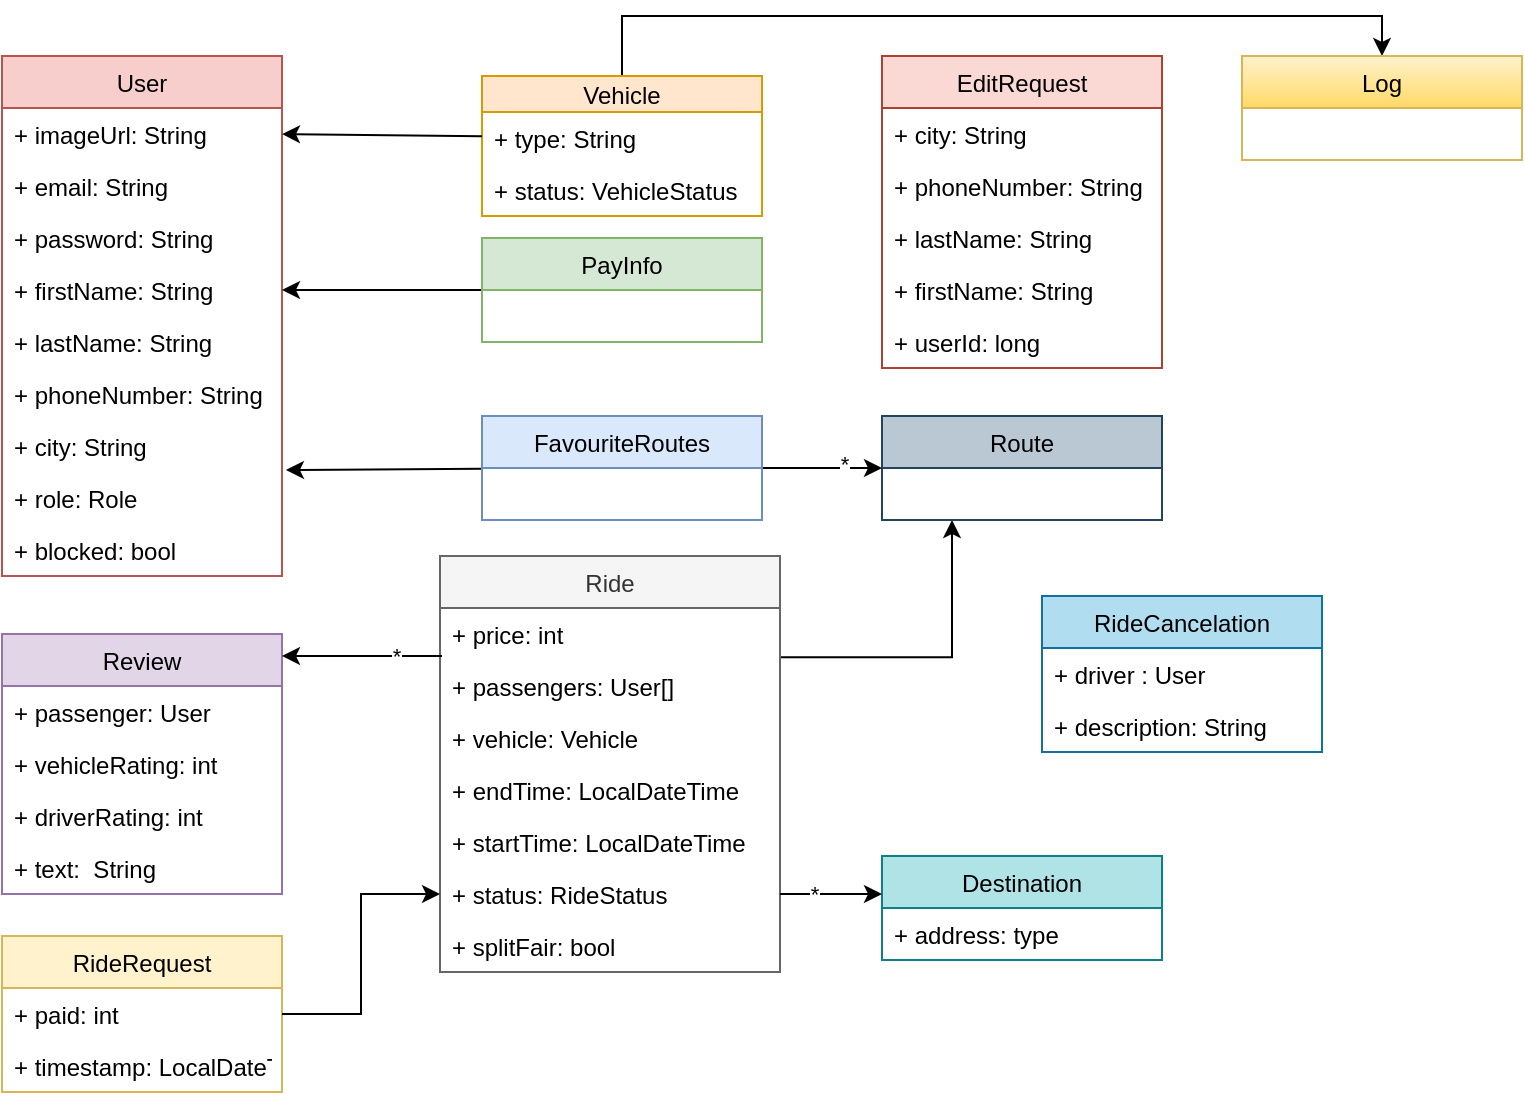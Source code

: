 <mxfile version="20.5.0" type="device"><diagram id="C5RBs43oDa-KdzZeNtuy" name="Class Diagram"><mxGraphModel dx="1038" dy="539" grid="1" gridSize="10" guides="1" tooltips="1" connect="1" arrows="1" fold="1" page="1" pageScale="1" pageWidth="827" pageHeight="1169" math="0" shadow="0"><root><mxCell id="WIyWlLk6GJQsqaUBKTNV-0"/><mxCell id="WIyWlLk6GJQsqaUBKTNV-1" parent="WIyWlLk6GJQsqaUBKTNV-0"/><mxCell id="1hXaBC5g1eEKrx8nEejY-0" value="User" style="swimlane;fontStyle=0;childLayout=stackLayout;horizontal=1;startSize=26;fillColor=#f8cecc;horizontalStack=0;resizeParent=1;resizeParentMax=0;resizeLast=0;collapsible=1;marginBottom=0;strokeColor=#b85450;" parent="WIyWlLk6GJQsqaUBKTNV-1" vertex="1"><mxGeometry x="20" y="30" width="140" height="260" as="geometry"/></mxCell><mxCell id="1hXaBC5g1eEKrx8nEejY-54" value="+ imageUrl: String" style="text;strokeColor=none;fillColor=none;align=left;verticalAlign=top;spacingLeft=4;spacingRight=4;overflow=hidden;rotatable=0;points=[[0,0.5],[1,0.5]];portConstraint=eastwest;" parent="1hXaBC5g1eEKrx8nEejY-0" vertex="1"><mxGeometry y="26" width="140" height="26" as="geometry"/></mxCell><mxCell id="1hXaBC5g1eEKrx8nEejY-1" value="+ email: String" style="text;strokeColor=none;fillColor=none;align=left;verticalAlign=top;spacingLeft=4;spacingRight=4;overflow=hidden;rotatable=0;points=[[0,0.5],[1,0.5]];portConstraint=eastwest;" parent="1hXaBC5g1eEKrx8nEejY-0" vertex="1"><mxGeometry y="52" width="140" height="26" as="geometry"/></mxCell><mxCell id="1hXaBC5g1eEKrx8nEejY-2" value="+ password: String" style="text;strokeColor=none;fillColor=none;align=left;verticalAlign=top;spacingLeft=4;spacingRight=4;overflow=hidden;rotatable=0;points=[[0,0.5],[1,0.5]];portConstraint=eastwest;" parent="1hXaBC5g1eEKrx8nEejY-0" vertex="1"><mxGeometry y="78" width="140" height="26" as="geometry"/></mxCell><mxCell id="1hXaBC5g1eEKrx8nEejY-3" value="+ firstName: String" style="text;strokeColor=none;fillColor=none;align=left;verticalAlign=top;spacingLeft=4;spacingRight=4;overflow=hidden;rotatable=0;points=[[0,0.5],[1,0.5]];portConstraint=eastwest;" parent="1hXaBC5g1eEKrx8nEejY-0" vertex="1"><mxGeometry y="104" width="140" height="26" as="geometry"/></mxCell><mxCell id="1hXaBC5g1eEKrx8nEejY-4" value="+ lastName: String" style="text;strokeColor=none;fillColor=none;align=left;verticalAlign=top;spacingLeft=4;spacingRight=4;overflow=hidden;rotatable=0;points=[[0,0.5],[1,0.5]];portConstraint=eastwest;" parent="1hXaBC5g1eEKrx8nEejY-0" vertex="1"><mxGeometry y="130" width="140" height="26" as="geometry"/></mxCell><mxCell id="1hXaBC5g1eEKrx8nEejY-6" value="+ phoneNumber: String" style="text;strokeColor=none;fillColor=none;align=left;verticalAlign=top;spacingLeft=4;spacingRight=4;overflow=hidden;rotatable=0;points=[[0,0.5],[1,0.5]];portConstraint=eastwest;" parent="1hXaBC5g1eEKrx8nEejY-0" vertex="1"><mxGeometry y="156" width="140" height="26" as="geometry"/></mxCell><mxCell id="1hXaBC5g1eEKrx8nEejY-5" value="+ city: String" style="text;strokeColor=none;fillColor=none;align=left;verticalAlign=top;spacingLeft=4;spacingRight=4;overflow=hidden;rotatable=0;points=[[0,0.5],[1,0.5]];portConstraint=eastwest;" parent="1hXaBC5g1eEKrx8nEejY-0" vertex="1"><mxGeometry y="182" width="140" height="26" as="geometry"/></mxCell><mxCell id="1hXaBC5g1eEKrx8nEejY-7" value="+ role: Role" style="text;strokeColor=none;fillColor=none;align=left;verticalAlign=top;spacingLeft=4;spacingRight=4;overflow=hidden;rotatable=0;points=[[0,0.5],[1,0.5]];portConstraint=eastwest;" parent="1hXaBC5g1eEKrx8nEejY-0" vertex="1"><mxGeometry y="208" width="140" height="26" as="geometry"/></mxCell><mxCell id="1hXaBC5g1eEKrx8nEejY-85" value="+ blocked: bool" style="text;strokeColor=none;fillColor=none;align=left;verticalAlign=top;spacingLeft=4;spacingRight=4;overflow=hidden;rotatable=0;points=[[0,0.5],[1,0.5]];portConstraint=eastwest;" parent="1hXaBC5g1eEKrx8nEejY-0" vertex="1"><mxGeometry y="234" width="140" height="26" as="geometry"/></mxCell><mxCell id="1hXaBC5g1eEKrx8nEejY-90" style="edgeStyle=orthogonalEdgeStyle;rounded=0;orthogonalLoop=1;jettySize=auto;html=1;entryX=0.5;entryY=0;entryDx=0;entryDy=0;startArrow=none;startFill=0;exitX=0.5;exitY=0;exitDx=0;exitDy=0;" parent="WIyWlLk6GJQsqaUBKTNV-1" source="1hXaBC5g1eEKrx8nEejY-8" target="1hXaBC5g1eEKrx8nEejY-86" edge="1"><mxGeometry relative="1" as="geometry"/></mxCell><mxCell id="1hXaBC5g1eEKrx8nEejY-8" value="Vehicle" style="swimlane;fontStyle=0;childLayout=stackLayout;horizontal=1;startSize=18;fillColor=#ffe6cc;horizontalStack=0;resizeParent=1;resizeParentMax=0;resizeLast=0;collapsible=1;marginBottom=0;strokeColor=#d79b00;" parent="WIyWlLk6GJQsqaUBKTNV-1" vertex="1"><mxGeometry x="260" y="40" width="140" height="70" as="geometry"/></mxCell><mxCell id="1hXaBC5g1eEKrx8nEejY-11" value="+ type: String" style="text;strokeColor=none;fillColor=none;align=left;verticalAlign=top;spacingLeft=4;spacingRight=4;overflow=hidden;rotatable=0;points=[[0,0.5],[1,0.5]];portConstraint=eastwest;" parent="1hXaBC5g1eEKrx8nEejY-8" vertex="1"><mxGeometry y="18" width="140" height="26" as="geometry"/></mxCell><mxCell id="1hXaBC5g1eEKrx8nEejY-40" value="+ status: VehicleStatus" style="text;strokeColor=none;fillColor=none;align=left;verticalAlign=top;spacingLeft=4;spacingRight=4;overflow=hidden;rotatable=0;points=[[0,0.5],[1,0.5]];portConstraint=eastwest;" parent="1hXaBC5g1eEKrx8nEejY-8" vertex="1"><mxGeometry y="44" width="140" height="26" as="geometry"/></mxCell><mxCell id="1hXaBC5g1eEKrx8nEejY-12" style="rounded=0;orthogonalLoop=1;jettySize=auto;html=1;entryX=1;entryY=0.5;entryDx=0;entryDy=0;" parent="WIyWlLk6GJQsqaUBKTNV-1" source="1hXaBC5g1eEKrx8nEejY-11" target="1hXaBC5g1eEKrx8nEejY-54" edge="1"><mxGeometry relative="1" as="geometry"/></mxCell><mxCell id="1hXaBC5g1eEKrx8nEejY-17" style="edgeStyle=orthogonalEdgeStyle;rounded=0;orthogonalLoop=1;jettySize=auto;html=1;entryX=1;entryY=0.5;entryDx=0;entryDy=0;" parent="WIyWlLk6GJQsqaUBKTNV-1" source="1hXaBC5g1eEKrx8nEejY-13" target="1hXaBC5g1eEKrx8nEejY-3" edge="1"><mxGeometry relative="1" as="geometry"><mxPoint x="190" y="147" as="targetPoint"/><Array as="points"/></mxGeometry></mxCell><mxCell id="1hXaBC5g1eEKrx8nEejY-13" value="PayInfo" style="swimlane;fontStyle=0;childLayout=stackLayout;horizontal=1;startSize=26;fillColor=#d5e8d4;horizontalStack=0;resizeParent=1;resizeParentMax=0;resizeLast=0;collapsible=1;marginBottom=0;strokeColor=#82b366;" parent="WIyWlLk6GJQsqaUBKTNV-1" vertex="1"><mxGeometry x="260" y="121" width="140" height="52" as="geometry"/></mxCell><mxCell id="1hXaBC5g1eEKrx8nEejY-72" style="edgeStyle=orthogonalEdgeStyle;rounded=0;orthogonalLoop=1;jettySize=auto;html=1;entryX=0.25;entryY=1;entryDx=0;entryDy=0;startArrow=none;startFill=0;exitX=1.001;exitY=0.946;exitDx=0;exitDy=0;exitPerimeter=0;" parent="WIyWlLk6GJQsqaUBKTNV-1" source="1hXaBC5g1eEKrx8nEejY-19" target="1hXaBC5g1eEKrx8nEejY-70" edge="1"><mxGeometry relative="1" as="geometry"/></mxCell><mxCell id="1hXaBC5g1eEKrx8nEejY-18" value="Ride" style="swimlane;fontStyle=0;childLayout=stackLayout;horizontal=1;startSize=26;fillColor=#f5f5f5;horizontalStack=0;resizeParent=1;resizeParentMax=0;resizeLast=0;collapsible=1;marginBottom=0;fontColor=#333333;strokeColor=#666666;" parent="WIyWlLk6GJQsqaUBKTNV-1" vertex="1"><mxGeometry x="239" y="280" width="170" height="208" as="geometry"/></mxCell><mxCell id="1hXaBC5g1eEKrx8nEejY-19" value="+ price: int" style="text;strokeColor=none;fillColor=none;align=left;verticalAlign=top;spacingLeft=4;spacingRight=4;overflow=hidden;rotatable=0;points=[[0,0.5],[1,0.5]];portConstraint=eastwest;" parent="1hXaBC5g1eEKrx8nEejY-18" vertex="1"><mxGeometry y="26" width="170" height="26" as="geometry"/></mxCell><mxCell id="1hXaBC5g1eEKrx8nEejY-23" value="+ passengers: User[]" style="text;strokeColor=none;fillColor=none;align=left;verticalAlign=top;spacingLeft=4;spacingRight=4;overflow=hidden;rotatable=0;points=[[0,0.5],[1,0.5]];portConstraint=eastwest;" parent="1hXaBC5g1eEKrx8nEejY-18" vertex="1"><mxGeometry y="52" width="170" height="26" as="geometry"/></mxCell><mxCell id="1hXaBC5g1eEKrx8nEejY-24" value="+ vehicle: Vehicle" style="text;strokeColor=none;fillColor=none;align=left;verticalAlign=top;spacingLeft=4;spacingRight=4;overflow=hidden;rotatable=0;points=[[0,0.5],[1,0.5]];portConstraint=eastwest;" parent="1hXaBC5g1eEKrx8nEejY-18" vertex="1"><mxGeometry y="78" width="170" height="26" as="geometry"/></mxCell><mxCell id="1hXaBC5g1eEKrx8nEejY-30" value="+ endTime: LocalDateTime" style="text;strokeColor=none;fillColor=none;align=left;verticalAlign=top;spacingLeft=4;spacingRight=4;overflow=hidden;rotatable=0;points=[[0,0.5],[1,0.5]];portConstraint=eastwest;" parent="1hXaBC5g1eEKrx8nEejY-18" vertex="1"><mxGeometry y="104" width="170" height="26" as="geometry"/></mxCell><mxCell id="1hXaBC5g1eEKrx8nEejY-27" value="+ startTime: LocalDateTime" style="text;strokeColor=none;fillColor=none;align=left;verticalAlign=top;spacingLeft=4;spacingRight=4;overflow=hidden;rotatable=0;points=[[0,0.5],[1,0.5]];portConstraint=eastwest;" parent="1hXaBC5g1eEKrx8nEejY-18" vertex="1"><mxGeometry y="130" width="170" height="26" as="geometry"/></mxCell><mxCell id="1hXaBC5g1eEKrx8nEejY-39" value="+ status: RideStatus" style="text;strokeColor=none;fillColor=none;align=left;verticalAlign=top;spacingLeft=4;spacingRight=4;overflow=hidden;rotatable=0;points=[[0,0.5],[1,0.5]];portConstraint=eastwest;" parent="1hXaBC5g1eEKrx8nEejY-18" vertex="1"><mxGeometry y="156" width="170" height="26" as="geometry"/></mxCell><mxCell id="1hXaBC5g1eEKrx8nEejY-43" value="+ splitFair: bool" style="text;strokeColor=none;fillColor=none;align=left;verticalAlign=top;spacingLeft=4;spacingRight=4;overflow=hidden;rotatable=0;points=[[0,0.5],[1,0.5]];portConstraint=eastwest;" parent="1hXaBC5g1eEKrx8nEejY-18" vertex="1"><mxGeometry y="182" width="170" height="26" as="geometry"/></mxCell><mxCell id="1hXaBC5g1eEKrx8nEejY-34" value="Destination" style="swimlane;fontStyle=0;childLayout=stackLayout;horizontal=1;startSize=26;fillColor=#b0e3e6;horizontalStack=0;resizeParent=1;resizeParentMax=0;resizeLast=0;collapsible=1;marginBottom=0;strokeColor=#0e8088;" parent="WIyWlLk6GJQsqaUBKTNV-1" vertex="1"><mxGeometry x="460" y="430" width="140" height="52" as="geometry"/></mxCell><mxCell id="1hXaBC5g1eEKrx8nEejY-37" value="+ address: type" style="text;strokeColor=none;fillColor=none;align=left;verticalAlign=top;spacingLeft=4;spacingRight=4;overflow=hidden;rotatable=0;points=[[0,0.5],[1,0.5]];portConstraint=eastwest;" parent="1hXaBC5g1eEKrx8nEejY-34" vertex="1"><mxGeometry y="26" width="140" height="26" as="geometry"/></mxCell><mxCell id="1hXaBC5g1eEKrx8nEejY-41" style="rounded=0;orthogonalLoop=1;jettySize=auto;html=1;startArrow=none;startFill=0;exitX=1;exitY=0.5;exitDx=0;exitDy=0;" parent="WIyWlLk6GJQsqaUBKTNV-1" source="1hXaBC5g1eEKrx8nEejY-39" edge="1"><mxGeometry relative="1" as="geometry"><mxPoint x="410" y="470" as="sourcePoint"/><mxPoint x="460" y="449" as="targetPoint"/></mxGeometry></mxCell><mxCell id="1hXaBC5g1eEKrx8nEejY-42" value="*" style="edgeLabel;html=1;align=center;verticalAlign=middle;resizable=0;points=[];" parent="1hXaBC5g1eEKrx8nEejY-41" vertex="1" connectable="0"><mxGeometry x="-0.343" relative="1" as="geometry"><mxPoint as="offset"/></mxGeometry></mxCell><mxCell id="1hXaBC5g1eEKrx8nEejY-44" value="Review" style="swimlane;fontStyle=0;childLayout=stackLayout;horizontal=1;startSize=26;fillColor=#e1d5e7;horizontalStack=0;resizeParent=1;resizeParentMax=0;resizeLast=0;collapsible=1;marginBottom=0;strokeColor=#9673a6;" parent="WIyWlLk6GJQsqaUBKTNV-1" vertex="1"><mxGeometry x="20" y="319" width="140" height="130" as="geometry"/></mxCell><mxCell id="1hXaBC5g1eEKrx8nEejY-46" value="+ passenger: User" style="text;strokeColor=none;fillColor=none;align=left;verticalAlign=top;spacingLeft=4;spacingRight=4;overflow=hidden;rotatable=0;points=[[0,0.5],[1,0.5]];portConstraint=eastwest;" parent="1hXaBC5g1eEKrx8nEejY-44" vertex="1"><mxGeometry y="26" width="140" height="26" as="geometry"/></mxCell><mxCell id="1hXaBC5g1eEKrx8nEejY-45" value="+ vehicleRating: int" style="text;strokeColor=none;fillColor=none;align=left;verticalAlign=top;spacingLeft=4;spacingRight=4;overflow=hidden;rotatable=0;points=[[0,0.5],[1,0.5]];portConstraint=eastwest;" parent="1hXaBC5g1eEKrx8nEejY-44" vertex="1"><mxGeometry y="52" width="140" height="26" as="geometry"/></mxCell><mxCell id="1hXaBC5g1eEKrx8nEejY-47" value="+ driverRating: int" style="text;strokeColor=none;fillColor=none;align=left;verticalAlign=top;spacingLeft=4;spacingRight=4;overflow=hidden;rotatable=0;points=[[0,0.5],[1,0.5]];portConstraint=eastwest;" parent="1hXaBC5g1eEKrx8nEejY-44" vertex="1"><mxGeometry y="78" width="140" height="26" as="geometry"/></mxCell><mxCell id="1hXaBC5g1eEKrx8nEejY-80" value="+ text:  String" style="text;strokeColor=none;fillColor=none;align=left;verticalAlign=top;spacingLeft=4;spacingRight=4;overflow=hidden;rotatable=0;points=[[0,0.5],[1,0.5]];portConstraint=eastwest;" parent="1hXaBC5g1eEKrx8nEejY-44" vertex="1"><mxGeometry y="104" width="140" height="26" as="geometry"/></mxCell><mxCell id="1hXaBC5g1eEKrx8nEejY-48" style="rounded=0;orthogonalLoop=1;jettySize=auto;html=1;startArrow=none;startFill=0;" parent="WIyWlLk6GJQsqaUBKTNV-1" edge="1"><mxGeometry relative="1" as="geometry"><mxPoint x="240" y="330" as="sourcePoint"/><mxPoint x="160" y="330" as="targetPoint"/></mxGeometry></mxCell><mxCell id="1hXaBC5g1eEKrx8nEejY-49" value="*" style="edgeLabel;html=1;align=center;verticalAlign=middle;resizable=0;points=[];" parent="1hXaBC5g1eEKrx8nEejY-48" vertex="1" connectable="0"><mxGeometry x="-0.416" relative="1" as="geometry"><mxPoint as="offset"/></mxGeometry></mxCell><mxCell id="1hXaBC5g1eEKrx8nEejY-50" value="EditRequest" style="swimlane;fontStyle=0;childLayout=stackLayout;horizontal=1;startSize=26;fillColor=#fad9d5;horizontalStack=0;resizeParent=1;resizeParentMax=0;resizeLast=0;collapsible=1;marginBottom=0;strokeColor=#ae4132;" parent="WIyWlLk6GJQsqaUBKTNV-1" vertex="1"><mxGeometry x="460" y="30" width="140" height="156" as="geometry"/></mxCell><mxCell id="1hXaBC5g1eEKrx8nEejY-58" value="+ city: String" style="text;strokeColor=none;fillColor=none;align=left;verticalAlign=top;spacingLeft=4;spacingRight=4;overflow=hidden;rotatable=0;points=[[0,0.5],[1,0.5]];portConstraint=eastwest;" parent="1hXaBC5g1eEKrx8nEejY-50" vertex="1"><mxGeometry y="26" width="140" height="26" as="geometry"/></mxCell><mxCell id="1hXaBC5g1eEKrx8nEejY-57" value="+ phoneNumber: String" style="text;strokeColor=none;fillColor=none;align=left;verticalAlign=top;spacingLeft=4;spacingRight=4;overflow=hidden;rotatable=0;points=[[0,0.5],[1,0.5]];portConstraint=eastwest;" parent="1hXaBC5g1eEKrx8nEejY-50" vertex="1"><mxGeometry y="52" width="140" height="26" as="geometry"/></mxCell><mxCell id="1hXaBC5g1eEKrx8nEejY-56" value="+ lastName: String" style="text;strokeColor=none;fillColor=none;align=left;verticalAlign=top;spacingLeft=4;spacingRight=4;overflow=hidden;rotatable=0;points=[[0,0.5],[1,0.5]];portConstraint=eastwest;" parent="1hXaBC5g1eEKrx8nEejY-50" vertex="1"><mxGeometry y="78" width="140" height="26" as="geometry"/></mxCell><mxCell id="1hXaBC5g1eEKrx8nEejY-55" value="+ firstName: String" style="text;strokeColor=none;fillColor=none;align=left;verticalAlign=top;spacingLeft=4;spacingRight=4;overflow=hidden;rotatable=0;points=[[0,0.5],[1,0.5]];portConstraint=eastwest;" parent="1hXaBC5g1eEKrx8nEejY-50" vertex="1"><mxGeometry y="104" width="140" height="26" as="geometry"/></mxCell><mxCell id="1hXaBC5g1eEKrx8nEejY-60" value="+ userId: long" style="text;strokeColor=none;fillColor=none;align=left;verticalAlign=top;spacingLeft=4;spacingRight=4;overflow=hidden;rotatable=0;points=[[0,0.5],[1,0.5]];portConstraint=eastwest;" parent="1hXaBC5g1eEKrx8nEejY-50" vertex="1"><mxGeometry y="130" width="140" height="26" as="geometry"/></mxCell><mxCell id="1hXaBC5g1eEKrx8nEejY-70" value="Route" style="swimlane;fontStyle=0;childLayout=stackLayout;horizontal=1;startSize=26;fillColor=#bac8d3;horizontalStack=0;resizeParent=1;resizeParentMax=0;resizeLast=0;collapsible=1;marginBottom=0;strokeColor=#23445d;" parent="WIyWlLk6GJQsqaUBKTNV-1" vertex="1"><mxGeometry x="460" y="210" width="140" height="52" as="geometry"/></mxCell><mxCell id="1hXaBC5g1eEKrx8nEejY-74" value="RideRequest" style="swimlane;fontStyle=0;childLayout=stackLayout;horizontal=1;startSize=26;fillColor=#fff2cc;horizontalStack=0;resizeParent=1;resizeParentMax=0;resizeLast=0;collapsible=1;marginBottom=0;strokeColor=#d6b656;" parent="WIyWlLk6GJQsqaUBKTNV-1" vertex="1"><mxGeometry x="20" y="470" width="140" height="78" as="geometry"/></mxCell><mxCell id="1hXaBC5g1eEKrx8nEejY-79" value="+ paid: int" style="text;strokeColor=none;fillColor=none;align=left;verticalAlign=top;spacingLeft=4;spacingRight=4;overflow=hidden;rotatable=0;points=[[0,0.5],[1,0.5]];portConstraint=eastwest;" parent="1hXaBC5g1eEKrx8nEejY-74" vertex="1"><mxGeometry y="26" width="140" height="26" as="geometry"/></mxCell><mxCell id="1hXaBC5g1eEKrx8nEejY-77" value="+ timestamp: LocalDateTime" style="text;strokeColor=none;fillColor=none;align=left;verticalAlign=top;spacingLeft=4;spacingRight=4;overflow=hidden;rotatable=0;points=[[0,0.5],[1,0.5]];portConstraint=eastwest;" parent="1hXaBC5g1eEKrx8nEejY-74" vertex="1"><mxGeometry y="52" width="140" height="26" as="geometry"/></mxCell><mxCell id="1hXaBC5g1eEKrx8nEejY-78" style="edgeStyle=orthogonalEdgeStyle;rounded=0;orthogonalLoop=1;jettySize=auto;html=1;entryX=0;entryY=0.5;entryDx=0;entryDy=0;startArrow=none;startFill=0;exitX=1;exitY=0.5;exitDx=0;exitDy=0;" parent="WIyWlLk6GJQsqaUBKTNV-1" source="1hXaBC5g1eEKrx8nEejY-79" target="1hXaBC5g1eEKrx8nEejY-39" edge="1"><mxGeometry relative="1" as="geometry"/></mxCell><mxCell id="1hXaBC5g1eEKrx8nEejY-82" style="edgeStyle=none;rounded=0;orthogonalLoop=1;jettySize=auto;html=1;entryX=1.014;entryY=-0.038;entryDx=0;entryDy=0;entryPerimeter=0;startArrow=none;startFill=0;" parent="WIyWlLk6GJQsqaUBKTNV-1" source="1hXaBC5g1eEKrx8nEejY-81" target="1hXaBC5g1eEKrx8nEejY-7" edge="1"><mxGeometry relative="1" as="geometry"/></mxCell><mxCell id="1hXaBC5g1eEKrx8nEejY-83" style="edgeStyle=none;rounded=0;orthogonalLoop=1;jettySize=auto;html=1;startArrow=none;startFill=0;entryX=0;entryY=0.5;entryDx=0;entryDy=0;" parent="WIyWlLk6GJQsqaUBKTNV-1" source="1hXaBC5g1eEKrx8nEejY-81" target="1hXaBC5g1eEKrx8nEejY-70" edge="1"><mxGeometry relative="1" as="geometry"><mxPoint x="590" y="240" as="targetPoint"/></mxGeometry></mxCell><mxCell id="1hXaBC5g1eEKrx8nEejY-84" value="*" style="edgeLabel;html=1;align=center;verticalAlign=middle;resizable=0;points=[];" parent="1hXaBC5g1eEKrx8nEejY-83" vertex="1" connectable="0"><mxGeometry x="0.362" y="2" relative="1" as="geometry"><mxPoint as="offset"/></mxGeometry></mxCell><mxCell id="1hXaBC5g1eEKrx8nEejY-81" value="FavouriteRoutes" style="swimlane;fontStyle=0;childLayout=stackLayout;horizontal=1;startSize=26;fillColor=#dae8fc;horizontalStack=0;resizeParent=1;resizeParentMax=0;resizeLast=0;collapsible=1;marginBottom=0;strokeColor=#6c8ebf;" parent="WIyWlLk6GJQsqaUBKTNV-1" vertex="1"><mxGeometry x="260" y="210" width="140" height="52" as="geometry"/></mxCell><mxCell id="1hXaBC5g1eEKrx8nEejY-86" value="Log" style="swimlane;fontStyle=0;childLayout=stackLayout;horizontal=1;startSize=26;fillColor=#fff2cc;horizontalStack=0;resizeParent=1;resizeParentMax=0;resizeLast=0;collapsible=1;marginBottom=0;gradientColor=#ffd966;strokeColor=#d6b656;" parent="WIyWlLk6GJQsqaUBKTNV-1" vertex="1"><mxGeometry x="640" y="30" width="140" height="52" as="geometry"/></mxCell><mxCell id="oG6uMIq47bZ_qd8NJygD-0" value="RideCancelation" style="swimlane;fontStyle=0;childLayout=stackLayout;horizontal=1;startSize=26;fillColor=#b1ddf0;horizontalStack=0;resizeParent=1;resizeParentMax=0;resizeLast=0;collapsible=1;marginBottom=0;strokeColor=#10739e;" parent="WIyWlLk6GJQsqaUBKTNV-1" vertex="1"><mxGeometry x="540" y="300" width="140" height="78" as="geometry"/></mxCell><mxCell id="oG6uMIq47bZ_qd8NJygD-1" value="+ driver : User" style="text;strokeColor=none;fillColor=none;align=left;verticalAlign=top;spacingLeft=4;spacingRight=4;overflow=hidden;rotatable=0;points=[[0,0.5],[1,0.5]];portConstraint=eastwest;" parent="oG6uMIq47bZ_qd8NJygD-0" vertex="1"><mxGeometry y="26" width="140" height="26" as="geometry"/></mxCell><mxCell id="oG6uMIq47bZ_qd8NJygD-2" value="+ description: String" style="text;strokeColor=none;fillColor=none;align=left;verticalAlign=top;spacingLeft=4;spacingRight=4;overflow=hidden;rotatable=0;points=[[0,0.5],[1,0.5]];portConstraint=eastwest;" parent="oG6uMIq47bZ_qd8NJygD-0" vertex="1"><mxGeometry y="52" width="140" height="26" as="geometry"/></mxCell></root></mxGraphModel></diagram></mxfile>
